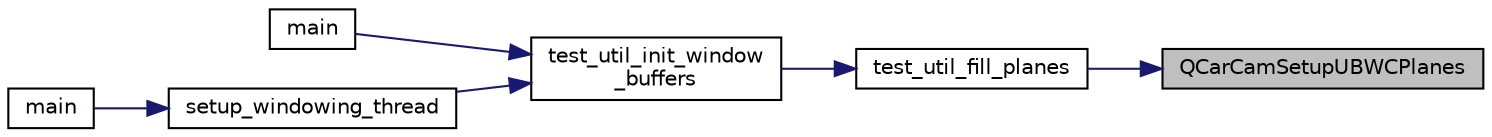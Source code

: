 digraph "QCarCamSetupUBWCPlanes"
{
 // LATEX_PDF_SIZE
  edge [fontname="Helvetica",fontsize="10",labelfontname="Helvetica",labelfontsize="10"];
  node [fontname="Helvetica",fontsize="10",shape=record];
  rankdir="RL";
  Node1 [label="QCarCamSetupUBWCPlanes",height=0.2,width=0.4,color="black", fillcolor="grey75", style="filled", fontcolor="black",tooltip=" "];
  Node1 -> Node2 [dir="back",color="midnightblue",fontsize="10",style="solid"];
  Node2 [label="test_util_fill_planes",height=0.2,width=0.4,color="black", fillcolor="white", style="filled",URL="$test__util__qnx_8cpp.html#acaf07bde0adff602a8c0ee0bc0f22c53",tooltip=" "];
  Node2 -> Node3 [dir="back",color="midnightblue",fontsize="10",style="solid"];
  Node3 [label="test_util_init_window\l_buffers",height=0.2,width=0.4,color="black", fillcolor="white", style="filled",URL="$test__util_8h.html#aef2de509d298b031113f9f1738cfcc83",tooltip="Initialize buffers for display."];
  Node3 -> Node4 [dir="back",color="midnightblue",fontsize="10",style="solid"];
  Node4 [label="main",height=0.2,width=0.4,color="black", fillcolor="white", style="filled",URL="$qcarcam__test_8cpp.html#a3c04138a5bfe5d72780bb7e82a18e627",tooltip=" "];
  Node3 -> Node5 [dir="back",color="midnightblue",fontsize="10",style="solid"];
  Node5 [label="setup_windowing_thread",height=0.2,width=0.4,color="black", fillcolor="white", style="filled",URL="$qcarcam__rvc_8cpp.html#ac15645766f6f26f8e202e60a95e7fc32",tooltip=" "];
  Node5 -> Node6 [dir="back",color="midnightblue",fontsize="10",style="solid"];
  Node6 [label="main",height=0.2,width=0.4,color="black", fillcolor="white", style="filled",URL="$qcarcam__rvc_8cpp.html#a3c04138a5bfe5d72780bb7e82a18e627",tooltip=" "];
}
